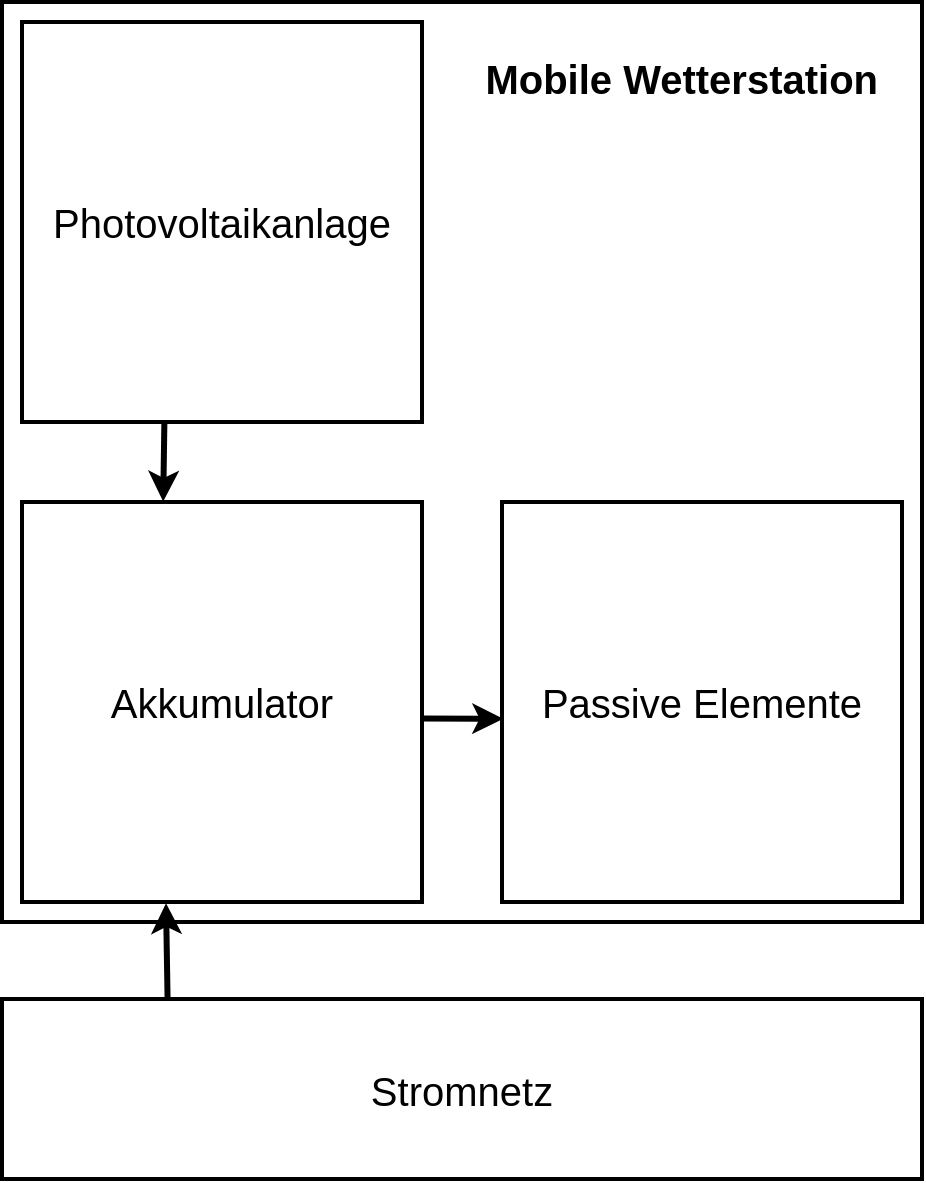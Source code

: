 <mxfile version="10.4.2" type="device"><diagram id="RtDMd_XZgjATOD7WHaNS" name="Seite-1"><mxGraphModel dx="502" dy="449" grid="1" gridSize="10" guides="1" tooltips="1" connect="1" arrows="1" fold="1" page="1" pageScale="1" pageWidth="827" pageHeight="1169" math="0" shadow="0"><root><mxCell id="0"/><mxCell id="1" parent="0"/><mxCell id="E3WN0SiCrmrIYDTvs5UW-1" value="&lt;div style=&quot;text-align: center&quot;&gt;&lt;br&gt;&lt;/div&gt;" style="whiteSpace=wrap;html=1;aspect=fixed;strokeWidth=2;" parent="1" vertex="1"><mxGeometry x="40" y="40" width="460" height="460" as="geometry"/></mxCell><mxCell id="E3WN0SiCrmrIYDTvs5UW-5" value="&lt;font style=&quot;font-size: 20px&quot;&gt;Akkumulator&lt;/font&gt;" style="whiteSpace=wrap;html=1;aspect=fixed;strokeWidth=2;" parent="1" vertex="1"><mxGeometry x="50" y="290" width="200" height="200" as="geometry"/></mxCell><mxCell id="E3WN0SiCrmrIYDTvs5UW-6" value="&lt;font style=&quot;font-size: 20px&quot;&gt;Passive Elemente&lt;/font&gt;" style="whiteSpace=wrap;html=1;aspect=fixed;strokeWidth=2;" parent="1" vertex="1"><mxGeometry x="290" y="290" width="200" height="200" as="geometry"/></mxCell><mxCell id="E3WN0SiCrmrIYDTvs5UW-7" value="&lt;font style=&quot;font-size: 20px&quot;&gt;Photovoltaikanlage&lt;/font&gt;" style="whiteSpace=wrap;html=1;aspect=fixed;strokeWidth=2;" parent="1" vertex="1"><mxGeometry x="50" y="50" width="200" height="200" as="geometry"/></mxCell><mxCell id="E3WN0SiCrmrIYDTvs5UW-8" value="&lt;font style=&quot;font-size: 20px&quot;&gt;Stromnetz&lt;/font&gt;" style="rounded=0;whiteSpace=wrap;html=1;strokeWidth=2;" parent="1" vertex="1"><mxGeometry x="40" y="538.5" width="460" height="90" as="geometry"/></mxCell><mxCell id="E3WN0SiCrmrIYDTvs5UW-9" value="" style="endArrow=classic;html=1;entryX=0.36;entryY=1.003;entryDx=0;entryDy=0;exitX=0.18;exitY=0.009;exitDx=0;exitDy=0;entryPerimeter=0;exitPerimeter=0;strokeWidth=3;" parent="1" source="E3WN0SiCrmrIYDTvs5UW-8" target="E3WN0SiCrmrIYDTvs5UW-5" edge="1"><mxGeometry width="50" height="50" relative="1" as="geometry"><mxPoint x="40" y="700" as="sourcePoint"/><mxPoint x="90" y="650" as="targetPoint"/></mxGeometry></mxCell><mxCell id="E3WN0SiCrmrIYDTvs5UW-10" value="" style="endArrow=classic;html=1;strokeWidth=3;exitX=0.356;exitY=0.997;exitDx=0;exitDy=0;exitPerimeter=0;entryX=0.353;entryY=-0.001;entryDx=0;entryDy=0;entryPerimeter=0;" parent="1" source="E3WN0SiCrmrIYDTvs5UW-7" target="E3WN0SiCrmrIYDTvs5UW-5" edge="1"><mxGeometry width="50" height="50" relative="1" as="geometry"><mxPoint x="40" y="700" as="sourcePoint"/><mxPoint x="121" y="287" as="targetPoint"/></mxGeometry></mxCell><mxCell id="E3WN0SiCrmrIYDTvs5UW-11" value="" style="endArrow=classic;html=1;strokeWidth=3;entryX=0.003;entryY=0.542;entryDx=0;entryDy=0;entryPerimeter=0;exitX=1;exitY=0.541;exitDx=0;exitDy=0;exitPerimeter=0;" parent="1" source="E3WN0SiCrmrIYDTvs5UW-5" target="E3WN0SiCrmrIYDTvs5UW-6" edge="1"><mxGeometry width="50" height="50" relative="1" as="geometry"><mxPoint x="40" y="700" as="sourcePoint"/><mxPoint x="90" y="650" as="targetPoint"/></mxGeometry></mxCell><mxCell id="E3WN0SiCrmrIYDTvs5UW-12" value="&lt;font size=&quot;1&quot;&gt;&lt;b style=&quot;font-size: 20px&quot;&gt;Mobile Wetterstation&lt;/b&gt;&lt;/font&gt;&lt;br style=&quot;font-size: 14px&quot;&gt;" style="text;html=1;strokeColor=none;fillColor=none;align=right;verticalAlign=top;whiteSpace=wrap;rounded=0;fontSize=14;" parent="1" vertex="1"><mxGeometry x="260" y="60" width="220" height="50" as="geometry"/></mxCell></root></mxGraphModel></diagram></mxfile>